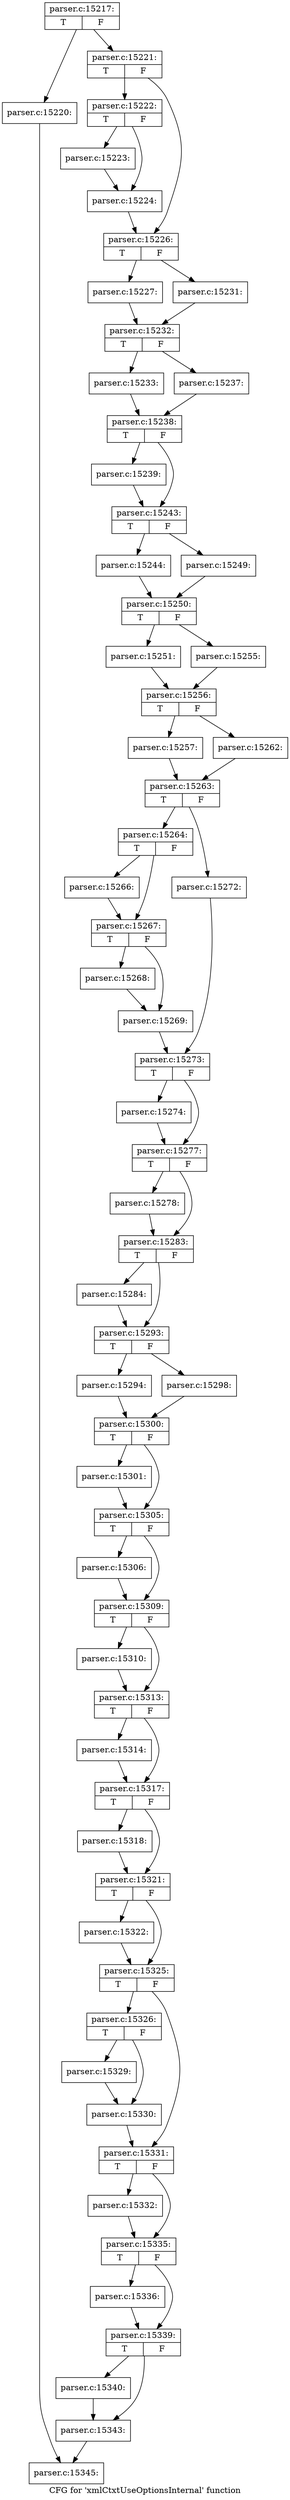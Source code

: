 digraph "CFG for 'xmlCtxtUseOptionsInternal' function" {
	label="CFG for 'xmlCtxtUseOptionsInternal' function";

	Node0x63eb870 [shape=record,label="{parser.c:15217:|{<s0>T|<s1>F}}"];
	Node0x63eb870 -> Node0x63ec2f0;
	Node0x63eb870 -> Node0x63ec340;
	Node0x63ec2f0 [shape=record,label="{parser.c:15220:}"];
	Node0x63ec2f0 -> Node0x63eb8c0;
	Node0x63ec340 [shape=record,label="{parser.c:15221:|{<s0>T|<s1>F}}"];
	Node0x63ec340 -> Node0x63ec800;
	Node0x63ec340 -> Node0x63ec850;
	Node0x63ec800 [shape=record,label="{parser.c:15222:|{<s0>T|<s1>F}}"];
	Node0x63ec800 -> Node0x63ecc10;
	Node0x63ec800 -> Node0x63ecc60;
	Node0x63ecc10 [shape=record,label="{parser.c:15223:}"];
	Node0x63ecc10 -> Node0x63ecc60;
	Node0x63ecc60 [shape=record,label="{parser.c:15224:}"];
	Node0x63ecc60 -> Node0x63ec850;
	Node0x63ec850 [shape=record,label="{parser.c:15226:|{<s0>T|<s1>F}}"];
	Node0x63ec850 -> Node0x63ed840;
	Node0x63ec850 -> Node0x63ed8e0;
	Node0x63ed840 [shape=record,label="{parser.c:15227:}"];
	Node0x63ed840 -> Node0x63ed890;
	Node0x63ed8e0 [shape=record,label="{parser.c:15231:}"];
	Node0x63ed8e0 -> Node0x63ed890;
	Node0x63ed890 [shape=record,label="{parser.c:15232:|{<s0>T|<s1>F}}"];
	Node0x63ed890 -> Node0x63ee7a0;
	Node0x63ed890 -> Node0x63ee840;
	Node0x63ee7a0 [shape=record,label="{parser.c:15233:}"];
	Node0x63ee7a0 -> Node0x63ee7f0;
	Node0x63ee840 [shape=record,label="{parser.c:15237:}"];
	Node0x63ee840 -> Node0x63ee7f0;
	Node0x63ee7f0 [shape=record,label="{parser.c:15238:|{<s0>T|<s1>F}}"];
	Node0x63ee7f0 -> Node0x63ef700;
	Node0x63ee7f0 -> Node0x63ef750;
	Node0x63ef700 [shape=record,label="{parser.c:15239:}"];
	Node0x63ef700 -> Node0x63ef750;
	Node0x63ef750 [shape=record,label="{parser.c:15243:|{<s0>T|<s1>F}}"];
	Node0x63ef750 -> Node0x63f0450;
	Node0x63ef750 -> Node0x63f04f0;
	Node0x63f0450 [shape=record,label="{parser.c:15244:}"];
	Node0x63f0450 -> Node0x63f04a0;
	Node0x63f04f0 [shape=record,label="{parser.c:15249:}"];
	Node0x63f04f0 -> Node0x63f04a0;
	Node0x63f04a0 [shape=record,label="{parser.c:15250:|{<s0>T|<s1>F}}"];
	Node0x63f04a0 -> Node0x63f13b0;
	Node0x63f04a0 -> Node0x63f1450;
	Node0x63f13b0 [shape=record,label="{parser.c:15251:}"];
	Node0x63f13b0 -> Node0x63f1400;
	Node0x63f1450 [shape=record,label="{parser.c:15255:}"];
	Node0x63f1450 -> Node0x63f1400;
	Node0x63f1400 [shape=record,label="{parser.c:15256:|{<s0>T|<s1>F}}"];
	Node0x63f1400 -> Node0x63f2310;
	Node0x63f1400 -> Node0x63f23b0;
	Node0x63f2310 [shape=record,label="{parser.c:15257:}"];
	Node0x63f2310 -> Node0x63f2360;
	Node0x63f23b0 [shape=record,label="{parser.c:15262:}"];
	Node0x63f23b0 -> Node0x63f2360;
	Node0x63f2360 [shape=record,label="{parser.c:15263:|{<s0>T|<s1>F}}"];
	Node0x63f2360 -> Node0x63f31e0;
	Node0x63f2360 -> Node0x63f3ce0;
	Node0x63f31e0 [shape=record,label="{parser.c:15264:|{<s0>T|<s1>F}}"];
	Node0x63f31e0 -> Node0x63f4280;
	Node0x63f31e0 -> Node0x63f42d0;
	Node0x63f4280 [shape=record,label="{parser.c:15266:}"];
	Node0x63f4280 -> Node0x63f42d0;
	Node0x63f42d0 [shape=record,label="{parser.c:15267:|{<s0>T|<s1>F}}"];
	Node0x63f42d0 -> Node0x63f49a0;
	Node0x63f42d0 -> Node0x63f49f0;
	Node0x63f49a0 [shape=record,label="{parser.c:15268:}"];
	Node0x63f49a0 -> Node0x63f49f0;
	Node0x63f49f0 [shape=record,label="{parser.c:15269:}"];
	Node0x63f49f0 -> Node0x63f3510;
	Node0x63f3ce0 [shape=record,label="{parser.c:15272:}"];
	Node0x63f3ce0 -> Node0x63f3510;
	Node0x63f3510 [shape=record,label="{parser.c:15273:|{<s0>T|<s1>F}}"];
	Node0x63f3510 -> Node0x63f5960;
	Node0x63f3510 -> Node0x63f59b0;
	Node0x63f5960 [shape=record,label="{parser.c:15274:}"];
	Node0x63f5960 -> Node0x63f59b0;
	Node0x63f59b0 [shape=record,label="{parser.c:15277:|{<s0>T|<s1>F}}"];
	Node0x63f59b0 -> Node0x63f6360;
	Node0x63f59b0 -> Node0x63f63b0;
	Node0x63f6360 [shape=record,label="{parser.c:15278:}"];
	Node0x63f6360 -> Node0x63f63b0;
	Node0x63f63b0 [shape=record,label="{parser.c:15283:|{<s0>T|<s1>F}}"];
	Node0x63f63b0 -> Node0x63f70d0;
	Node0x63f63b0 -> Node0x63f7120;
	Node0x63f70d0 [shape=record,label="{parser.c:15284:}"];
	Node0x63f70d0 -> Node0x63f7120;
	Node0x63f7120 [shape=record,label="{parser.c:15293:|{<s0>T|<s1>F}}"];
	Node0x63f7120 -> Node0x63f79c0;
	Node0x63f7120 -> Node0x63f90a0;
	Node0x63f79c0 [shape=record,label="{parser.c:15294:}"];
	Node0x63f79c0 -> Node0x63f7cf0;
	Node0x63f90a0 [shape=record,label="{parser.c:15298:}"];
	Node0x63f90a0 -> Node0x63f7cf0;
	Node0x63f7cf0 [shape=record,label="{parser.c:15300:|{<s0>T|<s1>F}}"];
	Node0x63f7cf0 -> Node0x63f9f70;
	Node0x63f7cf0 -> Node0x63f9fc0;
	Node0x63f9f70 [shape=record,label="{parser.c:15301:}"];
	Node0x63f9f70 -> Node0x63f9fc0;
	Node0x63f9fc0 [shape=record,label="{parser.c:15305:|{<s0>T|<s1>F}}"];
	Node0x63f9fc0 -> Node0x63fac90;
	Node0x63f9fc0 -> Node0x63face0;
	Node0x63fac90 [shape=record,label="{parser.c:15306:}"];
	Node0x63fac90 -> Node0x63face0;
	Node0x63face0 [shape=record,label="{parser.c:15309:|{<s0>T|<s1>F}}"];
	Node0x63face0 -> Node0x63fb640;
	Node0x63face0 -> Node0x63fb690;
	Node0x63fb640 [shape=record,label="{parser.c:15310:}"];
	Node0x63fb640 -> Node0x63fb690;
	Node0x63fb690 [shape=record,label="{parser.c:15313:|{<s0>T|<s1>F}}"];
	Node0x63fb690 -> Node0x63fbff0;
	Node0x63fb690 -> Node0x63fc040;
	Node0x63fbff0 [shape=record,label="{parser.c:15314:}"];
	Node0x63fbff0 -> Node0x63fc040;
	Node0x63fc040 [shape=record,label="{parser.c:15317:|{<s0>T|<s1>F}}"];
	Node0x63fc040 -> Node0x63fc9a0;
	Node0x63fc040 -> Node0x63fc9f0;
	Node0x63fc9a0 [shape=record,label="{parser.c:15318:}"];
	Node0x63fc9a0 -> Node0x63fc9f0;
	Node0x63fc9f0 [shape=record,label="{parser.c:15321:|{<s0>T|<s1>F}}"];
	Node0x63fc9f0 -> Node0x63fd350;
	Node0x63fc9f0 -> Node0x63fd3a0;
	Node0x63fd350 [shape=record,label="{parser.c:15322:}"];
	Node0x63fd350 -> Node0x63fd3a0;
	Node0x63fd3a0 [shape=record,label="{parser.c:15325:|{<s0>T|<s1>F}}"];
	Node0x63fd3a0 -> Node0x63fdd00;
	Node0x63fd3a0 -> Node0x63fdd50;
	Node0x63fdd00 [shape=record,label="{parser.c:15326:|{<s0>T|<s1>F}}"];
	Node0x63fdd00 -> Node0x63fe5c0;
	Node0x63fdd00 -> Node0x63fe610;
	Node0x63fe5c0 [shape=record,label="{parser.c:15329:}"];
	Node0x63fe5c0 -> Node0x63fe610;
	Node0x63fe610 [shape=record,label="{parser.c:15330:}"];
	Node0x63fe610 -> Node0x63fdd50;
	Node0x63fdd50 [shape=record,label="{parser.c:15331:|{<s0>T|<s1>F}}"];
	Node0x63fdd50 -> Node0x63ff200;
	Node0x63fdd50 -> Node0x63ff530;
	Node0x63ff200 [shape=record,label="{parser.c:15332:}"];
	Node0x63ff200 -> Node0x63ff530;
	Node0x63ff530 [shape=record,label="{parser.c:15335:|{<s0>T|<s1>F}}"];
	Node0x63ff530 -> Node0x63ffe40;
	Node0x63ff530 -> Node0x63ffe90;
	Node0x63ffe40 [shape=record,label="{parser.c:15336:}"];
	Node0x63ffe40 -> Node0x63ffe90;
	Node0x63ffe90 [shape=record,label="{parser.c:15339:|{<s0>T|<s1>F}}"];
	Node0x63ffe90 -> Node0x64007f0;
	Node0x63ffe90 -> Node0x6400840;
	Node0x64007f0 [shape=record,label="{parser.c:15340:}"];
	Node0x64007f0 -> Node0x6400840;
	Node0x6400840 [shape=record,label="{parser.c:15343:}"];
	Node0x6400840 -> Node0x63eb8c0;
	Node0x63eb8c0 [shape=record,label="{parser.c:15345:}"];
}
